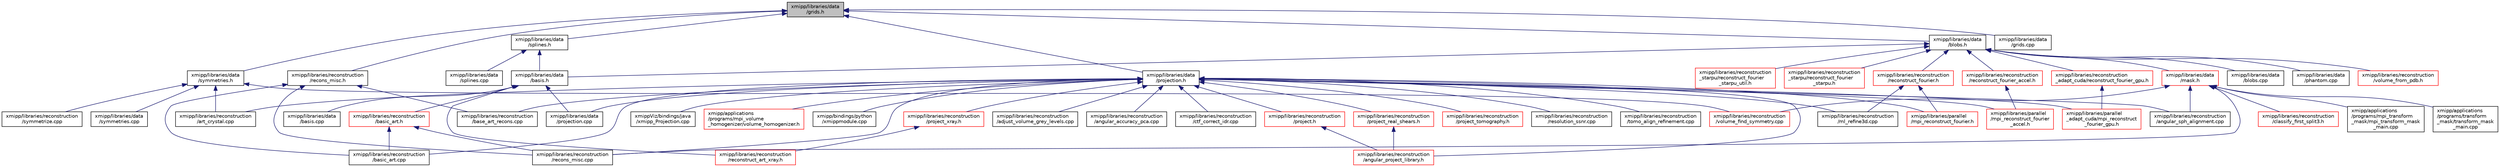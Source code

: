 digraph "xmipp/libraries/data/grids.h"
{
  edge [fontname="Helvetica",fontsize="10",labelfontname="Helvetica",labelfontsize="10"];
  node [fontname="Helvetica",fontsize="10",shape=record];
  Node79 [label="xmipp/libraries/data\l/grids.h",height=0.2,width=0.4,color="black", fillcolor="grey75", style="filled", fontcolor="black"];
  Node79 -> Node80 [dir="back",color="midnightblue",fontsize="10",style="solid",fontname="Helvetica"];
  Node80 [label="xmipp/libraries/data\l/blobs.h",height=0.2,width=0.4,color="black", fillcolor="white", style="filled",URL="$blobs_8h.html"];
  Node80 -> Node81 [dir="back",color="midnightblue",fontsize="10",style="solid",fontname="Helvetica"];
  Node81 [label="xmipp/libraries/data\l/basis.h",height=0.2,width=0.4,color="black", fillcolor="white", style="filled",URL="$basis_8h.html"];
  Node81 -> Node82 [dir="back",color="midnightblue",fontsize="10",style="solid",fontname="Helvetica"];
  Node82 [label="xmipp/libraries/data\l/basis.cpp",height=0.2,width=0.4,color="black", fillcolor="white", style="filled",URL="$basis_8cpp.html"];
  Node81 -> Node83 [dir="back",color="midnightblue",fontsize="10",style="solid",fontname="Helvetica"];
  Node83 [label="xmipp/libraries/data\l/projection.cpp",height=0.2,width=0.4,color="black", fillcolor="white", style="filled",URL="$projection_8cpp.html"];
  Node81 -> Node84 [dir="back",color="midnightblue",fontsize="10",style="solid",fontname="Helvetica"];
  Node84 [label="xmipp/libraries/reconstruction\l/basic_art.h",height=0.2,width=0.4,color="red", fillcolor="white", style="filled",URL="$basic__art_8h.html"];
  Node84 -> Node92 [dir="back",color="midnightblue",fontsize="10",style="solid",fontname="Helvetica"];
  Node92 [label="xmipp/libraries/reconstruction\l/basic_art.cpp",height=0.2,width=0.4,color="black", fillcolor="white", style="filled",URL="$basic__art_8cpp.html"];
  Node84 -> Node93 [dir="back",color="midnightblue",fontsize="10",style="solid",fontname="Helvetica"];
  Node93 [label="xmipp/libraries/reconstruction\l/recons_misc.cpp",height=0.2,width=0.4,color="black", fillcolor="white", style="filled",URL="$recons__misc_8cpp.html"];
  Node81 -> Node94 [dir="back",color="midnightblue",fontsize="10",style="solid",fontname="Helvetica"];
  Node94 [label="xmipp/libraries/reconstruction\l/reconstruct_art_xray.h",height=0.2,width=0.4,color="red", fillcolor="white", style="filled",URL="$reconstruct__art__xray_8h.html"];
  Node80 -> Node97 [dir="back",color="midnightblue",fontsize="10",style="solid",fontname="Helvetica"];
  Node97 [label="xmipp/libraries/data\l/blobs.cpp",height=0.2,width=0.4,color="black", fillcolor="white", style="filled",URL="$blobs_8cpp.html"];
  Node80 -> Node98 [dir="back",color="midnightblue",fontsize="10",style="solid",fontname="Helvetica"];
  Node98 [label="xmipp/libraries/data\l/mask.h",height=0.2,width=0.4,color="red", fillcolor="white", style="filled",URL="$mask_8h.html"];
  Node98 -> Node99 [dir="back",color="midnightblue",fontsize="10",style="solid",fontname="Helvetica"];
  Node99 [label="xmipp/libraries/reconstruction\l/classify_first_split3.h",height=0.2,width=0.4,color="red", fillcolor="white", style="filled",URL="$classify__first__split3_8h.html"];
  Node98 -> Node102 [dir="back",color="midnightblue",fontsize="10",style="solid",fontname="Helvetica"];
  Node102 [label="xmipp/applications\l/programs/mpi_transform\l_mask/mpi_transform_mask\l_main.cpp",height=0.2,width=0.4,color="black", fillcolor="white", style="filled",URL="$mpi__transform__mask__main_8cpp.html"];
  Node98 -> Node103 [dir="back",color="midnightblue",fontsize="10",style="solid",fontname="Helvetica"];
  Node103 [label="xmipp/applications\l/programs/transform\l_mask/transform_mask\l_main.cpp",height=0.2,width=0.4,color="black", fillcolor="white", style="filled",URL="$transform__mask__main_8cpp.html"];
  Node98 -> Node143 [dir="back",color="midnightblue",fontsize="10",style="solid",fontname="Helvetica"];
  Node143 [label="xmipp/libraries/reconstruction\l/angular_sph_alignment.cpp",height=0.2,width=0.4,color="black", fillcolor="white", style="filled",URL="$angular__sph__alignment_8cpp.html"];
  Node98 -> Node93 [dir="back",color="midnightblue",fontsize="10",style="solid",fontname="Helvetica"];
  Node98 -> Node225 [dir="back",color="midnightblue",fontsize="10",style="solid",fontname="Helvetica"];
  Node225 [label="xmipp/libraries/reconstruction\l/volume_find_symmetry.cpp",height=0.2,width=0.4,color="red", fillcolor="white", style="filled",URL="$volume__find__symmetry_8cpp.html"];
  Node80 -> Node241 [dir="back",color="midnightblue",fontsize="10",style="solid",fontname="Helvetica"];
  Node241 [label="xmipp/libraries/data\l/phantom.cpp",height=0.2,width=0.4,color="black", fillcolor="white", style="filled",URL="$phantom_8cpp.html"];
  Node80 -> Node242 [dir="back",color="midnightblue",fontsize="10",style="solid",fontname="Helvetica"];
  Node242 [label="xmipp/libraries/reconstruction\l/reconstruct_fourier.h",height=0.2,width=0.4,color="red", fillcolor="white", style="filled",URL="$reconstruct__fourier_8h.html"];
  Node242 -> Node244 [dir="back",color="midnightblue",fontsize="10",style="solid",fontname="Helvetica"];
  Node244 [label="xmipp/libraries/parallel\l/mpi_reconstruct_fourier.h",height=0.2,width=0.4,color="red", fillcolor="white", style="filled",URL="$mpi__reconstruct__fourier_8h.html"];
  Node242 -> Node168 [dir="back",color="midnightblue",fontsize="10",style="solid",fontname="Helvetica"];
  Node168 [label="xmipp/libraries/reconstruction\l/ml_refine3d.cpp",height=0.2,width=0.4,color="black", fillcolor="white", style="filled",URL="$ml__refine3d_8cpp.html"];
  Node80 -> Node261 [dir="back",color="midnightblue",fontsize="10",style="solid",fontname="Helvetica"];
  Node261 [label="xmipp/libraries/reconstruction\l/volume_from_pdb.h",height=0.2,width=0.4,color="red", fillcolor="white", style="filled",URL="$volume__from__pdb_8h.html"];
  Node80 -> Node266 [dir="back",color="midnightblue",fontsize="10",style="solid",fontname="Helvetica"];
  Node266 [label="xmipp/libraries/reconstruction\l/reconstruct_fourier_accel.h",height=0.2,width=0.4,color="red", fillcolor="white", style="filled",URL="$reconstruct__fourier__accel_8h.html"];
  Node266 -> Node268 [dir="back",color="midnightblue",fontsize="10",style="solid",fontname="Helvetica"];
  Node268 [label="xmipp/libraries/parallel\l/mpi_reconstruct_fourier\l_accel.h",height=0.2,width=0.4,color="red", fillcolor="white", style="filled",URL="$mpi__reconstruct__fourier__accel_8h.html"];
  Node80 -> Node272 [dir="back",color="midnightblue",fontsize="10",style="solid",fontname="Helvetica"];
  Node272 [label="xmipp/libraries/reconstruction\l_adapt_cuda/reconstruct_fourier_gpu.h",height=0.2,width=0.4,color="red", fillcolor="white", style="filled",URL="$reconstruct__fourier__gpu_8h.html"];
  Node272 -> Node274 [dir="back",color="midnightblue",fontsize="10",style="solid",fontname="Helvetica"];
  Node274 [label="xmipp/libraries/parallel\l_adapt_cuda/mpi_reconstruct\l_fourier_gpu.h",height=0.2,width=0.4,color="red", fillcolor="white", style="filled",URL="$mpi__reconstruct__fourier__gpu_8h.html"];
  Node80 -> Node277 [dir="back",color="midnightblue",fontsize="10",style="solid",fontname="Helvetica"];
  Node277 [label="xmipp/libraries/reconstruction\l_starpu/reconstruct_fourier\l_starpu_util.h",height=0.2,width=0.4,color="red", fillcolor="white", style="filled",URL="$reconstruct__fourier__starpu__util_8h.html"];
  Node80 -> Node281 [dir="back",color="midnightblue",fontsize="10",style="solid",fontname="Helvetica"];
  Node281 [label="xmipp/libraries/reconstruction\l_starpu/reconstruct_fourier\l_starpu.h",height=0.2,width=0.4,color="red", fillcolor="white", style="filled",URL="$reconstruct__fourier__starpu_8h.html"];
  Node79 -> Node285 [dir="back",color="midnightblue",fontsize="10",style="solid",fontname="Helvetica"];
  Node285 [label="xmipp/libraries/data\l/splines.h",height=0.2,width=0.4,color="black", fillcolor="white", style="filled",URL="$splines_8h.html"];
  Node285 -> Node81 [dir="back",color="midnightblue",fontsize="10",style="solid",fontname="Helvetica"];
  Node285 -> Node286 [dir="back",color="midnightblue",fontsize="10",style="solid",fontname="Helvetica"];
  Node286 [label="xmipp/libraries/data\l/splines.cpp",height=0.2,width=0.4,color="black", fillcolor="white", style="filled",URL="$splines_8cpp.html"];
  Node79 -> Node287 [dir="back",color="midnightblue",fontsize="10",style="solid",fontname="Helvetica"];
  Node287 [label="xmipp/libraries/data\l/grids.cpp",height=0.2,width=0.4,color="black", fillcolor="white", style="filled",URL="$grids_8cpp.html"];
  Node79 -> Node288 [dir="back",color="midnightblue",fontsize="10",style="solid",fontname="Helvetica"];
  Node288 [label="xmipp/libraries/data\l/projection.h",height=0.2,width=0.4,color="black", fillcolor="white", style="filled",URL="$projection_8h.html"];
  Node288 -> Node289 [dir="back",color="midnightblue",fontsize="10",style="solid",fontname="Helvetica"];
  Node289 [label="xmipp/applications\l/programs/mpi_volume\l_homogenizer/volume_homogenizer.h",height=0.2,width=0.4,color="red", fillcolor="white", style="filled",URL="$volume__homogenizer_8h.html"];
  Node288 -> Node294 [dir="back",color="midnightblue",fontsize="10",style="solid",fontname="Helvetica"];
  Node294 [label="xmipp/bindings/python\l/xmippmodule.cpp",height=0.2,width=0.4,color="black", fillcolor="white", style="filled",URL="$xmippmodule_8cpp.html"];
  Node288 -> Node83 [dir="back",color="midnightblue",fontsize="10",style="solid",fontname="Helvetica"];
  Node288 -> Node244 [dir="back",color="midnightblue",fontsize="10",style="solid",fontname="Helvetica"];
  Node288 -> Node268 [dir="back",color="midnightblue",fontsize="10",style="solid",fontname="Helvetica"];
  Node288 -> Node274 [dir="back",color="midnightblue",fontsize="10",style="solid",fontname="Helvetica"];
  Node288 -> Node295 [dir="back",color="midnightblue",fontsize="10",style="solid",fontname="Helvetica"];
  Node295 [label="xmipp/libraries/reconstruction\l/adjust_volume_grey_levels.cpp",height=0.2,width=0.4,color="black", fillcolor="white", style="filled",URL="$adjust__volume__grey__levels_8cpp.html"];
  Node288 -> Node296 [dir="back",color="midnightblue",fontsize="10",style="solid",fontname="Helvetica"];
  Node296 [label="xmipp/libraries/reconstruction\l/angular_accuracy_pca.cpp",height=0.2,width=0.4,color="black", fillcolor="white", style="filled",URL="$angular__accuracy__pca_8cpp.html"];
  Node288 -> Node297 [dir="back",color="midnightblue",fontsize="10",style="solid",fontname="Helvetica"];
  Node297 [label="xmipp/libraries/reconstruction\l/angular_project_library.h",height=0.2,width=0.4,color="red", fillcolor="white", style="filled",URL="$angular__project__library_8h.html"];
  Node288 -> Node143 [dir="back",color="midnightblue",fontsize="10",style="solid",fontname="Helvetica"];
  Node288 -> Node88 [dir="back",color="midnightblue",fontsize="10",style="solid",fontname="Helvetica"];
  Node88 [label="xmipp/libraries/reconstruction\l/art_crystal.cpp",height=0.2,width=0.4,color="black", fillcolor="white", style="filled",URL="$art__crystal_8cpp.html"];
  Node288 -> Node302 [dir="back",color="midnightblue",fontsize="10",style="solid",fontname="Helvetica"];
  Node302 [label="xmipp/libraries/reconstruction\l/project.h",height=0.2,width=0.4,color="red", fillcolor="white", style="filled",URL="$project_8h.html"];
  Node302 -> Node297 [dir="back",color="midnightblue",fontsize="10",style="solid",fontname="Helvetica"];
  Node288 -> Node91 [dir="back",color="midnightblue",fontsize="10",style="solid",fontname="Helvetica"];
  Node91 [label="xmipp/libraries/reconstruction\l/base_art_recons.cpp",height=0.2,width=0.4,color="black", fillcolor="white", style="filled",URL="$base__art__recons_8cpp.html"];
  Node288 -> Node92 [dir="back",color="midnightblue",fontsize="10",style="solid",fontname="Helvetica"];
  Node288 -> Node306 [dir="back",color="midnightblue",fontsize="10",style="solid",fontname="Helvetica"];
  Node306 [label="xmipp/libraries/reconstruction\l/ctf_correct_idr.cpp",height=0.2,width=0.4,color="black", fillcolor="white", style="filled",URL="$ctf__correct__idr_8cpp.html"];
  Node288 -> Node307 [dir="back",color="midnightblue",fontsize="10",style="solid",fontname="Helvetica"];
  Node307 [label="xmipp/libraries/reconstruction\l/project_xray.h",height=0.2,width=0.4,color="red", fillcolor="white", style="filled",URL="$project__xray_8h.html"];
  Node307 -> Node94 [dir="back",color="midnightblue",fontsize="10",style="solid",fontname="Helvetica"];
  Node288 -> Node168 [dir="back",color="midnightblue",fontsize="10",style="solid",fontname="Helvetica"];
  Node288 -> Node315 [dir="back",color="midnightblue",fontsize="10",style="solid",fontname="Helvetica"];
  Node315 [label="xmipp/libraries/reconstruction\l/project_real_shears.h",height=0.2,width=0.4,color="red", fillcolor="white", style="filled",URL="$project__real__shears_8h.html"];
  Node315 -> Node297 [dir="back",color="midnightblue",fontsize="10",style="solid",fontname="Helvetica"];
  Node288 -> Node317 [dir="back",color="midnightblue",fontsize="10",style="solid",fontname="Helvetica"];
  Node317 [label="xmipp/libraries/reconstruction\l/project_tomography.h",height=0.2,width=0.4,color="red", fillcolor="white", style="filled",URL="$project__tomography_8h.html"];
  Node288 -> Node93 [dir="back",color="midnightblue",fontsize="10",style="solid",fontname="Helvetica"];
  Node288 -> Node320 [dir="back",color="midnightblue",fontsize="10",style="solid",fontname="Helvetica"];
  Node320 [label="xmipp/libraries/reconstruction\l/resolution_ssnr.cpp",height=0.2,width=0.4,color="black", fillcolor="white", style="filled",URL="$resolution__ssnr_8cpp.html"];
  Node288 -> Node321 [dir="back",color="midnightblue",fontsize="10",style="solid",fontname="Helvetica"];
  Node321 [label="xmipp/libraries/reconstruction\l/tomo_align_refinement.cpp",height=0.2,width=0.4,color="black", fillcolor="white", style="filled",URL="$tomo__align__refinement_8cpp.html"];
  Node288 -> Node322 [dir="back",color="midnightblue",fontsize="10",style="solid",fontname="Helvetica"];
  Node322 [label="xmippViz/bindings/java\l/xmipp_Projection.cpp",height=0.2,width=0.4,color="black", fillcolor="white", style="filled",URL="$xmipp__Projection_8cpp.html"];
  Node79 -> Node323 [dir="back",color="midnightblue",fontsize="10",style="solid",fontname="Helvetica"];
  Node323 [label="xmipp/libraries/data\l/symmetries.h",height=0.2,width=0.4,color="black", fillcolor="white", style="filled",URL="$libraries_2data_2symmetries_8h.html"];
  Node323 -> Node324 [dir="back",color="midnightblue",fontsize="10",style="solid",fontname="Helvetica"];
  Node324 [label="xmipp/libraries/data\l/symmetries.cpp",height=0.2,width=0.4,color="black", fillcolor="white", style="filled",URL="$libraries_2data_2symmetries_8cpp.html"];
  Node323 -> Node88 [dir="back",color="midnightblue",fontsize="10",style="solid",fontname="Helvetica"];
  Node323 -> Node192 [dir="back",color="midnightblue",fontsize="10",style="solid",fontname="Helvetica"];
  Node192 [label="xmipp/libraries/reconstruction\l/symmetrize.cpp",height=0.2,width=0.4,color="black", fillcolor="white", style="filled",URL="$symmetrize_8cpp.html"];
  Node323 -> Node225 [dir="back",color="midnightblue",fontsize="10",style="solid",fontname="Helvetica"];
  Node79 -> Node325 [dir="back",color="midnightblue",fontsize="10",style="solid",fontname="Helvetica"];
  Node325 [label="xmipp/libraries/reconstruction\l/recons_misc.h",height=0.2,width=0.4,color="black", fillcolor="white", style="filled",URL="$recons__misc_8h.html"];
  Node325 -> Node91 [dir="back",color="midnightblue",fontsize="10",style="solid",fontname="Helvetica"];
  Node325 -> Node92 [dir="back",color="midnightblue",fontsize="10",style="solid",fontname="Helvetica"];
  Node325 -> Node93 [dir="back",color="midnightblue",fontsize="10",style="solid",fontname="Helvetica"];
}
